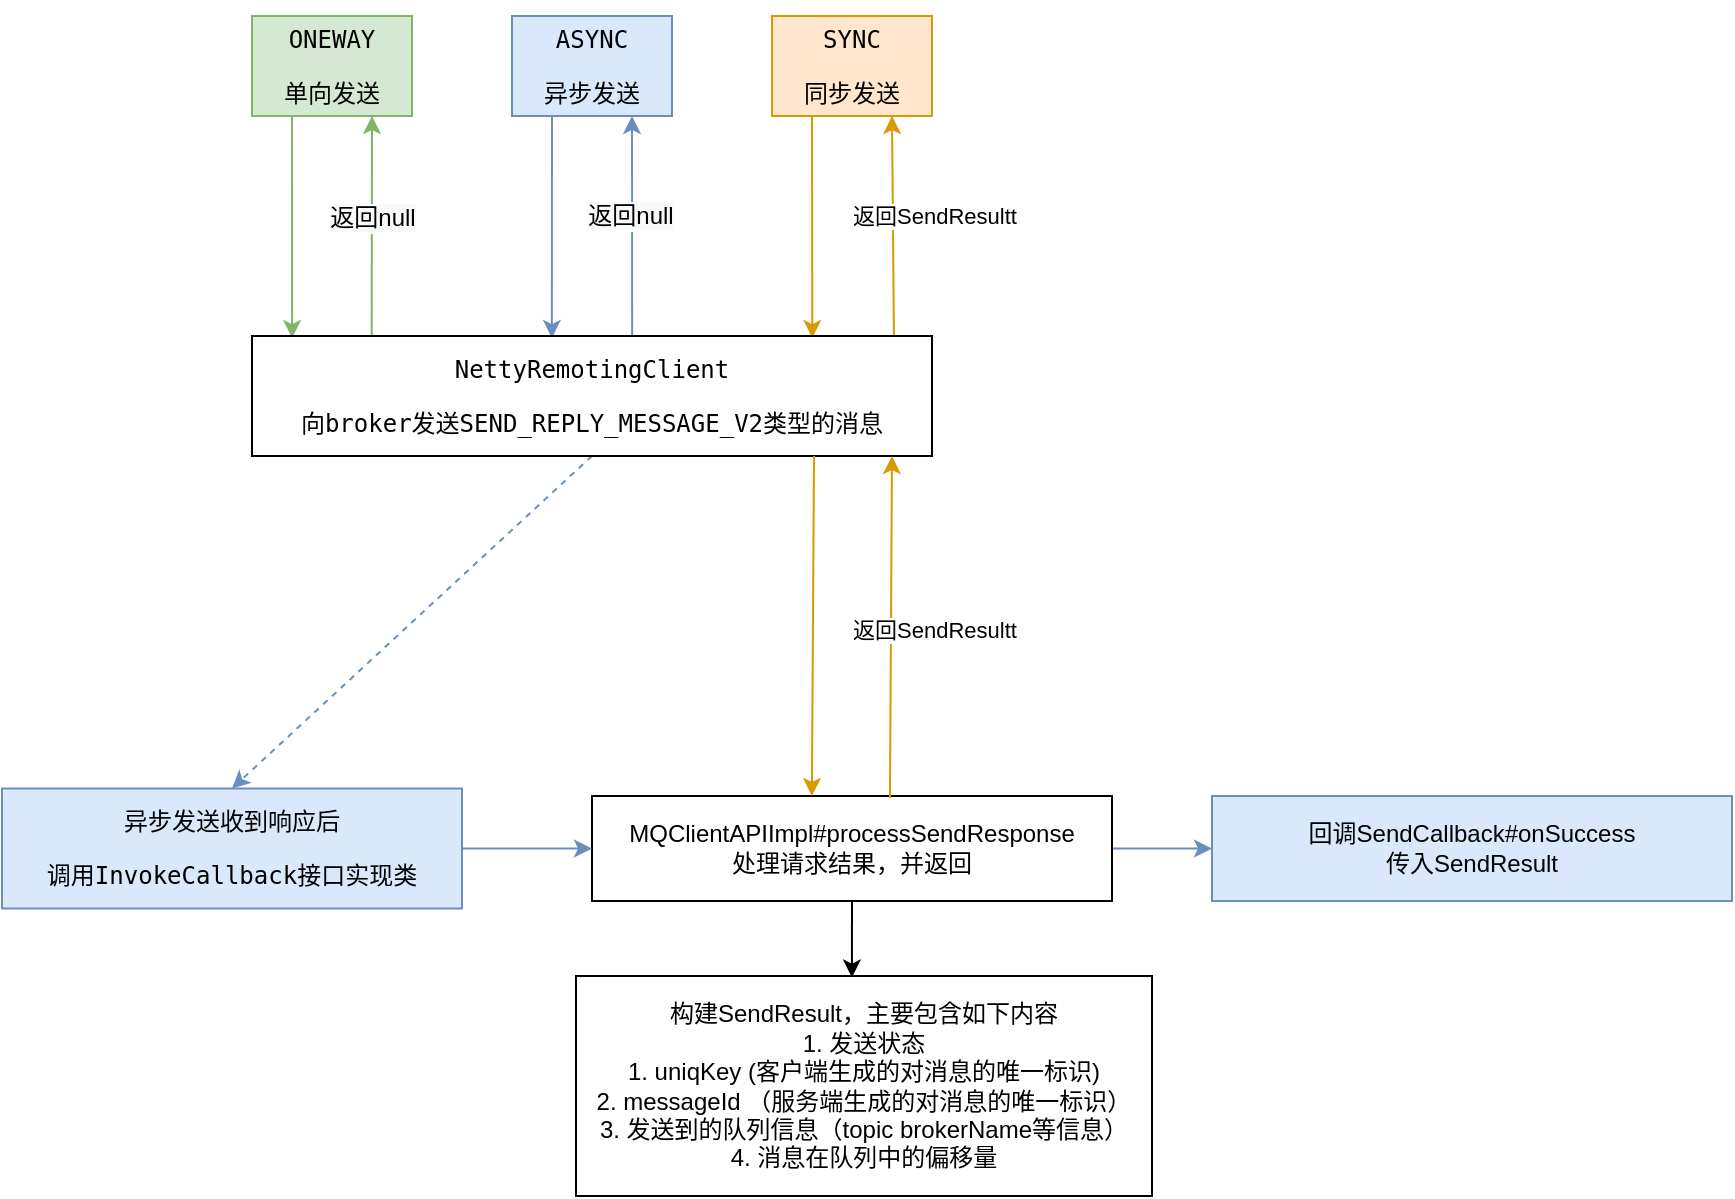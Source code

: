 <mxfile version="15.7.3" type="github">
  <diagram id="wx1Syr2t0EAn7pRnbd6R" name="Page-1">
    <mxGraphModel dx="1426" dy="-398" grid="1" gridSize="10" guides="1" tooltips="1" connect="1" arrows="1" fold="1" page="1" pageScale="1" pageWidth="827" pageHeight="1169" math="0" shadow="0">
      <root>
        <mxCell id="0" />
        <mxCell id="1" parent="0" />
        <mxCell id="6jFr6HTYqLj0U7teX0N7-1" style="edgeStyle=none;rounded=0;orthogonalLoop=1;jettySize=auto;html=1;exitX=0.25;exitY=1;exitDx=0;exitDy=0;entryX=0.441;entryY=0.017;entryDx=0;entryDy=0;entryPerimeter=0;fillColor=#dae8fc;strokeColor=#6c8ebf;" edge="1" parent="1" source="6jFr6HTYqLj0U7teX0N7-4" target="6jFr6HTYqLj0U7teX0N7-17">
          <mxGeometry relative="1" as="geometry" />
        </mxCell>
        <mxCell id="6jFr6HTYqLj0U7teX0N7-2" style="edgeStyle=none;rounded=0;orthogonalLoop=1;jettySize=auto;html=1;exitX=0.75;exitY=1;exitDx=0;exitDy=0;entryX=0.559;entryY=0;entryDx=0;entryDy=0;entryPerimeter=0;startArrow=classic;startFill=1;endArrow=none;endFill=0;fillColor=#dae8fc;strokeColor=#6c8ebf;" edge="1" parent="1" source="6jFr6HTYqLj0U7teX0N7-4" target="6jFr6HTYqLj0U7teX0N7-17">
          <mxGeometry relative="1" as="geometry" />
        </mxCell>
        <mxCell id="6jFr6HTYqLj0U7teX0N7-3" value="&lt;span style=&quot;font-size: 12px ; background-color: rgb(248 , 249 , 250)&quot;&gt;返回null&lt;/span&gt;" style="edgeLabel;html=1;align=center;verticalAlign=middle;resizable=0;points=[];" vertex="1" connectable="0" parent="6jFr6HTYqLj0U7teX0N7-2">
          <mxGeometry y="-1" relative="1" as="geometry">
            <mxPoint y="-5" as="offset" />
          </mxGeometry>
        </mxCell>
        <mxCell id="6jFr6HTYqLj0U7teX0N7-4" value="&lt;pre&gt;ASYNC&lt;/pre&gt;&lt;pre&gt;异步发送&lt;/pre&gt;" style="rounded=0;whiteSpace=wrap;html=1;fillColor=#dae8fc;strokeColor=#6c8ebf;" vertex="1" parent="1">
          <mxGeometry x="320" y="1430" width="80" height="50" as="geometry" />
        </mxCell>
        <mxCell id="6jFr6HTYqLj0U7teX0N7-5" style="edgeStyle=none;rounded=0;orthogonalLoop=1;jettySize=auto;html=1;exitX=0.25;exitY=1;exitDx=0;exitDy=0;entryX=0.059;entryY=0.017;entryDx=0;entryDy=0;entryPerimeter=0;fillColor=#d5e8d4;strokeColor=#82b366;" edge="1" parent="1" source="6jFr6HTYqLj0U7teX0N7-8" target="6jFr6HTYqLj0U7teX0N7-17">
          <mxGeometry relative="1" as="geometry" />
        </mxCell>
        <mxCell id="6jFr6HTYqLj0U7teX0N7-6" style="edgeStyle=none;rounded=0;orthogonalLoop=1;jettySize=auto;html=1;exitX=0.75;exitY=1;exitDx=0;exitDy=0;entryX=0.176;entryY=0.017;entryDx=0;entryDy=0;entryPerimeter=0;startArrow=classic;startFill=1;endArrow=none;endFill=0;fillColor=#d5e8d4;strokeColor=#82b366;" edge="1" parent="1" source="6jFr6HTYqLj0U7teX0N7-8" target="6jFr6HTYqLj0U7teX0N7-17">
          <mxGeometry relative="1" as="geometry" />
        </mxCell>
        <mxCell id="6jFr6HTYqLj0U7teX0N7-7" value="&lt;span style=&quot;font-size: 12px ; background-color: rgb(248 , 249 , 250)&quot;&gt;返回null&lt;/span&gt;" style="edgeLabel;html=1;align=center;verticalAlign=middle;resizable=0;points=[];" vertex="1" connectable="0" parent="6jFr6HTYqLj0U7teX0N7-6">
          <mxGeometry x="-0.081" relative="1" as="geometry">
            <mxPoint as="offset" />
          </mxGeometry>
        </mxCell>
        <mxCell id="6jFr6HTYqLj0U7teX0N7-8" value="&lt;pre&gt;&lt;pre&gt;ONEWAY&lt;/pre&gt;&lt;pre&gt;单向发送&lt;/pre&gt;&lt;/pre&gt;" style="rounded=0;whiteSpace=wrap;html=1;fillColor=#d5e8d4;strokeColor=#82b366;" vertex="1" parent="1">
          <mxGeometry x="190" y="1430" width="80" height="50" as="geometry" />
        </mxCell>
        <mxCell id="6jFr6HTYqLj0U7teX0N7-9" style="edgeStyle=none;rounded=0;orthogonalLoop=1;jettySize=auto;html=1;exitX=0.25;exitY=1;exitDx=0;exitDy=0;entryX=0.824;entryY=0.017;entryDx=0;entryDy=0;entryPerimeter=0;fillColor=#ffe6cc;strokeColor=#d79b00;" edge="1" parent="1" source="6jFr6HTYqLj0U7teX0N7-12" target="6jFr6HTYqLj0U7teX0N7-17">
          <mxGeometry relative="1" as="geometry" />
        </mxCell>
        <mxCell id="6jFr6HTYqLj0U7teX0N7-10" style="edgeStyle=none;rounded=0;orthogonalLoop=1;jettySize=auto;html=1;exitX=0.75;exitY=1;exitDx=0;exitDy=0;entryX=0.944;entryY=0;entryDx=0;entryDy=0;entryPerimeter=0;startArrow=classic;startFill=1;endArrow=none;endFill=0;fillColor=#ffe6cc;strokeColor=#d79b00;" edge="1" parent="1" source="6jFr6HTYqLj0U7teX0N7-12" target="6jFr6HTYqLj0U7teX0N7-17">
          <mxGeometry relative="1" as="geometry" />
        </mxCell>
        <mxCell id="6jFr6HTYqLj0U7teX0N7-11" value="返回SendResultt" style="edgeLabel;html=1;align=center;verticalAlign=middle;resizable=0;points=[];" vertex="1" connectable="0" parent="6jFr6HTYqLj0U7teX0N7-10">
          <mxGeometry x="-0.0" y="-1" relative="1" as="geometry">
            <mxPoint x="21" y="-5" as="offset" />
          </mxGeometry>
        </mxCell>
        <mxCell id="6jFr6HTYqLj0U7teX0N7-12" value="&lt;pre&gt;&lt;pre&gt;&lt;pre&gt;SYNC&lt;/pre&gt;&lt;pre&gt;同步发送&lt;/pre&gt;&lt;/pre&gt;&lt;/pre&gt;" style="rounded=0;whiteSpace=wrap;html=1;fillColor=#ffe6cc;strokeColor=#d79b00;" vertex="1" parent="1">
          <mxGeometry x="450" y="1430" width="80" height="50" as="geometry" />
        </mxCell>
        <mxCell id="6jFr6HTYqLj0U7teX0N7-13" style="edgeStyle=none;rounded=0;orthogonalLoop=1;jettySize=auto;html=1;exitX=1;exitY=0.5;exitDx=0;exitDy=0;entryX=0;entryY=0.5;entryDx=0;entryDy=0;startArrow=none;startFill=0;endArrow=classic;endFill=1;fillColor=#dae8fc;strokeColor=#6c8ebf;" edge="1" parent="1" source="6jFr6HTYqLj0U7teX0N7-15" target="6jFr6HTYqLj0U7teX0N7-23">
          <mxGeometry relative="1" as="geometry" />
        </mxCell>
        <mxCell id="6jFr6HTYqLj0U7teX0N7-14" style="edgeStyle=none;rounded=0;orthogonalLoop=1;jettySize=auto;html=1;exitX=0.5;exitY=1;exitDx=0;exitDy=0;entryX=0.479;entryY=0.007;entryDx=0;entryDy=0;entryPerimeter=0;startArrow=none;startFill=0;endArrow=classic;endFill=1;" edge="1" parent="1" source="6jFr6HTYqLj0U7teX0N7-15" target="6jFr6HTYqLj0U7teX0N7-24">
          <mxGeometry relative="1" as="geometry" />
        </mxCell>
        <mxCell id="6jFr6HTYqLj0U7teX0N7-15" value="MQClientAPIImpl#processSendResponse&lt;br&gt;处理请求结果，并返回" style="rounded=0;whiteSpace=wrap;html=1;" vertex="1" parent="1">
          <mxGeometry x="360" y="1820" width="260" height="52.5" as="geometry" />
        </mxCell>
        <mxCell id="6jFr6HTYqLj0U7teX0N7-16" style="edgeStyle=none;rounded=0;orthogonalLoop=1;jettySize=auto;html=1;exitX=0.5;exitY=1;exitDx=0;exitDy=0;entryX=0.5;entryY=0;entryDx=0;entryDy=0;startArrow=none;startFill=0;endArrow=classic;endFill=1;fillColor=#dae8fc;strokeColor=#6c8ebf;dashed=1;" edge="1" parent="1" source="6jFr6HTYqLj0U7teX0N7-17" target="6jFr6HTYqLj0U7teX0N7-19">
          <mxGeometry relative="1" as="geometry" />
        </mxCell>
        <mxCell id="6jFr6HTYqLj0U7teX0N7-17" value="&lt;pre&gt;NettyRemotingClient&lt;/pre&gt;&lt;pre&gt;向broker发送SEND_REPLY_MESSAGE_V2类型的消息&lt;/pre&gt;" style="rounded=0;whiteSpace=wrap;html=1;" vertex="1" parent="1">
          <mxGeometry x="190" y="1590" width="340" height="60" as="geometry" />
        </mxCell>
        <mxCell id="6jFr6HTYqLj0U7teX0N7-18" style="edgeStyle=none;rounded=0;orthogonalLoop=1;jettySize=auto;html=1;exitX=1;exitY=0.5;exitDx=0;exitDy=0;entryX=0;entryY=0.5;entryDx=0;entryDy=0;startArrow=none;startFill=0;endArrow=classic;endFill=1;fillColor=#dae8fc;strokeColor=#6c8ebf;" edge="1" parent="1" source="6jFr6HTYqLj0U7teX0N7-19" target="6jFr6HTYqLj0U7teX0N7-15">
          <mxGeometry relative="1" as="geometry" />
        </mxCell>
        <mxCell id="6jFr6HTYqLj0U7teX0N7-19" value="&lt;pre&gt;异步发送收到响应后&lt;/pre&gt;&lt;pre&gt;调用InvokeCallback接口实现类&lt;/pre&gt;" style="rounded=0;whiteSpace=wrap;html=1;fillColor=#dae8fc;strokeColor=#6c8ebf;" vertex="1" parent="1">
          <mxGeometry x="65" y="1816.25" width="230" height="60" as="geometry" />
        </mxCell>
        <mxCell id="6jFr6HTYqLj0U7teX0N7-20" style="edgeStyle=none;rounded=0;orthogonalLoop=1;jettySize=auto;html=1;exitX=0.25;exitY=1;exitDx=0;exitDy=0;entryX=0.419;entryY=0;entryDx=0;entryDy=0;entryPerimeter=0;fillColor=#ffe6cc;strokeColor=#d79b00;" edge="1" parent="1">
          <mxGeometry relative="1" as="geometry">
            <mxPoint x="471" y="1650" as="sourcePoint" />
            <mxPoint x="469.94" y="1820" as="targetPoint" />
          </mxGeometry>
        </mxCell>
        <mxCell id="6jFr6HTYqLj0U7teX0N7-21" style="edgeStyle=none;rounded=0;orthogonalLoop=1;jettySize=auto;html=1;exitX=0.75;exitY=1;exitDx=0;exitDy=0;entryX=0.573;entryY=0.019;entryDx=0;entryDy=0;entryPerimeter=0;startArrow=classic;startFill=1;endArrow=none;endFill=0;fillColor=#ffe6cc;strokeColor=#d79b00;" edge="1" parent="1" target="6jFr6HTYqLj0U7teX0N7-15">
          <mxGeometry relative="1" as="geometry">
            <mxPoint x="510" y="1650" as="sourcePoint" />
            <mxPoint x="510.96" y="1760" as="targetPoint" />
          </mxGeometry>
        </mxCell>
        <mxCell id="6jFr6HTYqLj0U7teX0N7-22" value="返回SendResultt" style="edgeLabel;html=1;align=center;verticalAlign=middle;resizable=0;points=[];" vertex="1" connectable="0" parent="6jFr6HTYqLj0U7teX0N7-21">
          <mxGeometry x="0.018" y="-1" relative="1" as="geometry">
            <mxPoint x="22" as="offset" />
          </mxGeometry>
        </mxCell>
        <mxCell id="6jFr6HTYqLj0U7teX0N7-23" value="回调SendCallback#onSuccess&lt;br&gt;传入SendResult" style="rounded=0;whiteSpace=wrap;html=1;fillColor=#dae8fc;strokeColor=#6c8ebf;" vertex="1" parent="1">
          <mxGeometry x="670" y="1820" width="260" height="52.5" as="geometry" />
        </mxCell>
        <mxCell id="6jFr6HTYqLj0U7teX0N7-24" value="构建SendResult，主要包含如下内容&lt;br&gt;1. 发送状态&lt;br&gt;1. uniqKey (客户端生成的对消息的唯一标识)&lt;br&gt;2. messageId （服务端生成的对消息的唯一标识）&lt;br&gt;3. 发送到的队列信息（topic brokerName等信息）&lt;br&gt;4. 消息在队列中的偏移量" style="rounded=0;whiteSpace=wrap;html=1;" vertex="1" parent="1">
          <mxGeometry x="352" y="1910" width="288" height="110" as="geometry" />
        </mxCell>
      </root>
    </mxGraphModel>
  </diagram>
</mxfile>
